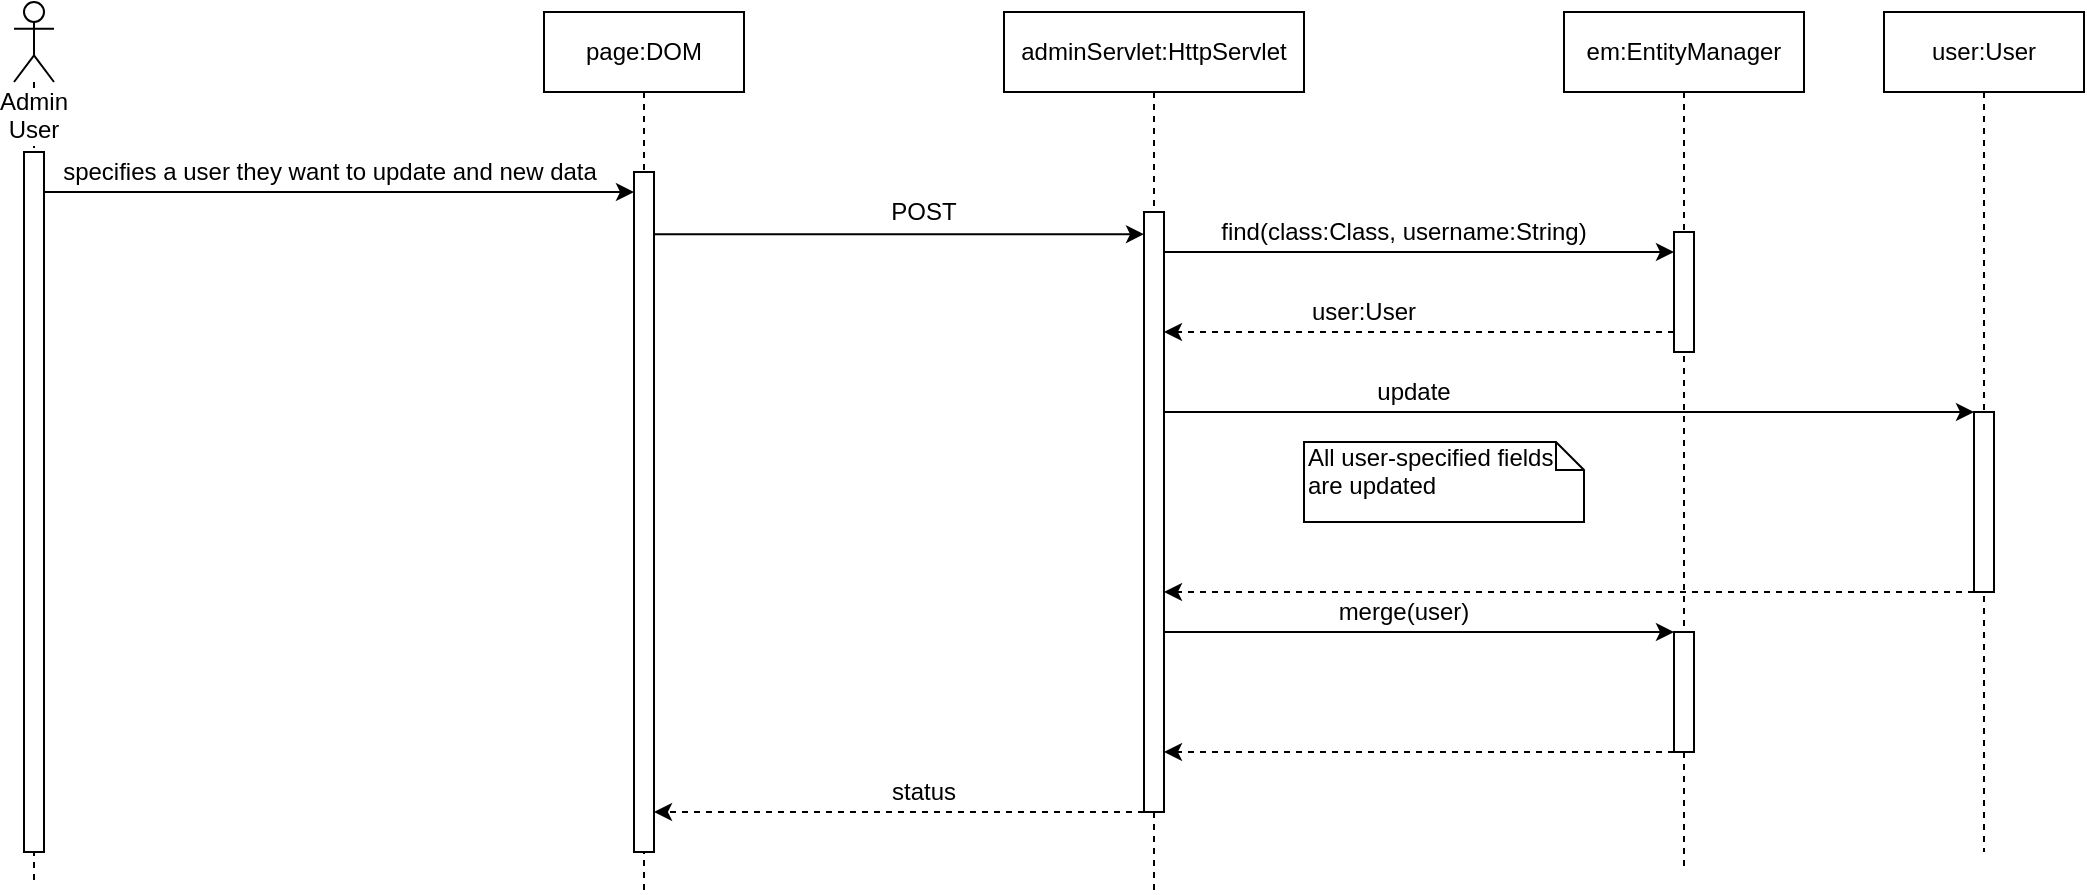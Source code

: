 <mxfile version="10.6.0" type="google"><diagram id="QBXTiD_17b8VoKjVjIOy" name="Page-1"><mxGraphModel dx="1010" dy="550" grid="1" gridSize="10" guides="1" tooltips="1" connect="1" arrows="1" fold="1" page="1" pageScale="1" pageWidth="850" pageHeight="1100" math="0" shadow="0"><root><mxCell id="0"/><mxCell id="1" parent="0"/><mxCell id="tekqLxIRSgJ-CBS5u8yE-1" value="page:DOM" style="shape=umlLifeline;perimeter=lifelinePerimeter;whiteSpace=wrap;html=1;container=1;collapsible=0;recursiveResize=0;outlineConnect=0;" vertex="1" parent="1"><mxGeometry x="470" y="60" width="100" height="440" as="geometry"/></mxCell><mxCell id="tekqLxIRSgJ-CBS5u8yE-2" value="" style="html=1;points=[];perimeter=orthogonalPerimeter;" vertex="1" parent="tekqLxIRSgJ-CBS5u8yE-1"><mxGeometry x="45" y="80" width="10" height="340" as="geometry"/></mxCell><mxCell id="tekqLxIRSgJ-CBS5u8yE-3" value="Admin User" style="shape=umlLifeline;participant=umlActor;perimeter=lifelinePerimeter;whiteSpace=wrap;html=1;container=1;collapsible=0;recursiveResize=0;verticalAlign=top;spacingTop=36;labelBackgroundColor=#ffffff;outlineConnect=0;size=40;" vertex="1" parent="1"><mxGeometry x="205" y="55" width="20" height="440" as="geometry"/></mxCell><mxCell id="tekqLxIRSgJ-CBS5u8yE-4" value="" style="html=1;points=[];perimeter=orthogonalPerimeter;" vertex="1" parent="tekqLxIRSgJ-CBS5u8yE-3"><mxGeometry x="5" y="75" width="10" height="350" as="geometry"/></mxCell><mxCell id="tekqLxIRSgJ-CBS5u8yE-5" value="specifies a user they want to update and new data" style="text;html=1;strokeColor=none;fillColor=none;align=center;verticalAlign=middle;whiteSpace=wrap;rounded=0;" vertex="1" parent="1"><mxGeometry x="222.5" y="130" width="280" height="20" as="geometry"/></mxCell><mxCell id="tekqLxIRSgJ-CBS5u8yE-6" value="" style="endArrow=classic;html=1;rounded=0;entryX=0;entryY=0.037;entryDx=0;entryDy=0;entryPerimeter=0;" edge="1" parent="1" source="tekqLxIRSgJ-CBS5u8yE-2" target="tekqLxIRSgJ-CBS5u8yE-9"><mxGeometry width="50" height="50" relative="1" as="geometry"><mxPoint x="532.5" y="167" as="sourcePoint"/><mxPoint x="760" y="167" as="targetPoint"/></mxGeometry></mxCell><mxCell id="tekqLxIRSgJ-CBS5u8yE-7" value="POST" style="text;html=1;strokeColor=none;fillColor=none;align=center;verticalAlign=middle;whiteSpace=wrap;rounded=0;" vertex="1" parent="1"><mxGeometry x="640" y="150" width="40" height="20" as="geometry"/></mxCell><mxCell id="tekqLxIRSgJ-CBS5u8yE-8" value="adminServlet:HttpServlet" style="shape=umlLifeline;perimeter=lifelinePerimeter;whiteSpace=wrap;html=1;container=1;collapsible=0;recursiveResize=0;outlineConnect=0;" vertex="1" parent="1"><mxGeometry x="700" y="60" width="150" height="440" as="geometry"/></mxCell><mxCell id="tekqLxIRSgJ-CBS5u8yE-9" value="" style="html=1;points=[];perimeter=orthogonalPerimeter;" vertex="1" parent="tekqLxIRSgJ-CBS5u8yE-8"><mxGeometry x="70" y="100" width="10" height="300" as="geometry"/></mxCell><mxCell id="tekqLxIRSgJ-CBS5u8yE-13" value="merge(user)" style="text;html=1;strokeColor=none;fillColor=none;align=center;verticalAlign=middle;whiteSpace=wrap;rounded=0;" vertex="1" parent="1"><mxGeometry x="860" y="350" width="80" height="20" as="geometry"/></mxCell><mxCell id="tekqLxIRSgJ-CBS5u8yE-14" value="em:EntityManager" style="shape=umlLifeline;perimeter=lifelinePerimeter;whiteSpace=wrap;html=1;container=1;collapsible=0;recursiveResize=0;outlineConnect=0;" vertex="1" parent="1"><mxGeometry x="980" y="60" width="120" height="430" as="geometry"/></mxCell><mxCell id="tekqLxIRSgJ-CBS5u8yE-15" value="" style="html=1;points=[];perimeter=orthogonalPerimeter;" vertex="1" parent="tekqLxIRSgJ-CBS5u8yE-14"><mxGeometry x="55" y="310" width="10" height="60" as="geometry"/></mxCell><mxCell id="tekqLxIRSgJ-CBS5u8yE-24" value="" style="html=1;points=[];perimeter=orthogonalPerimeter;" vertex="1" parent="tekqLxIRSgJ-CBS5u8yE-14"><mxGeometry x="55" y="110" width="10" height="60" as="geometry"/></mxCell><mxCell id="tekqLxIRSgJ-CBS5u8yE-18" value="status" style="text;html=1;strokeColor=none;fillColor=none;align=center;verticalAlign=middle;whiteSpace=wrap;rounded=0;" vertex="1" parent="1"><mxGeometry x="640" y="440" width="40" height="20" as="geometry"/></mxCell><mxCell id="tekqLxIRSgJ-CBS5u8yE-19" value="" style="endArrow=classic;html=1;" edge="1" parent="1" source="tekqLxIRSgJ-CBS5u8yE-4" target="tekqLxIRSgJ-CBS5u8yE-2"><mxGeometry width="50" height="50" relative="1" as="geometry"><mxPoint x="210" y="150" as="sourcePoint"/><mxPoint x="510" y="149.5" as="targetPoint"/><Array as="points"><mxPoint x="470" y="150"/></Array></mxGeometry></mxCell><mxCell id="tekqLxIRSgJ-CBS5u8yE-20" value="" style="endArrow=classic;html=1;dashed=1;" edge="1" parent="1" target="tekqLxIRSgJ-CBS5u8yE-9" source="tekqLxIRSgJ-CBS5u8yE-24"><mxGeometry width="50" height="50" relative="1" as="geometry"><mxPoint x="1010" y="220.5" as="sourcePoint"/><mxPoint x="790" y="220" as="targetPoint"/><Array as="points"><mxPoint x="960" y="220"/></Array></mxGeometry></mxCell><mxCell id="tekqLxIRSgJ-CBS5u8yE-23" value="find(class:Class, username:String)" style="text;html=1;strokeColor=none;fillColor=none;align=center;verticalAlign=middle;whiteSpace=wrap;rounded=0;" vertex="1" parent="1"><mxGeometry x="795" y="160" width="210" height="20" as="geometry"/></mxCell><mxCell id="tekqLxIRSgJ-CBS5u8yE-25" value="user:User" style="text;html=1;strokeColor=none;fillColor=none;align=center;verticalAlign=middle;whiteSpace=wrap;rounded=0;" vertex="1" parent="1"><mxGeometry x="850" y="200" width="60" height="20" as="geometry"/></mxCell><mxCell id="tekqLxIRSgJ-CBS5u8yE-28" value="update" style="text;html=1;strokeColor=none;fillColor=none;align=center;verticalAlign=middle;whiteSpace=wrap;rounded=0;" vertex="1" parent="1"><mxGeometry x="880" y="240" width="50" height="20" as="geometry"/></mxCell><mxCell id="tekqLxIRSgJ-CBS5u8yE-29" value="All user-specified fields are updated" style="shape=note;whiteSpace=wrap;html=1;size=14;verticalAlign=top;align=left;spacingTop=-6;" vertex="1" parent="1"><mxGeometry x="850" y="275" width="140" height="40" as="geometry"/></mxCell><mxCell id="tekqLxIRSgJ-CBS5u8yE-30" value="user:User" style="shape=umlLifeline;perimeter=lifelinePerimeter;whiteSpace=wrap;html=1;container=1;collapsible=0;recursiveResize=0;outlineConnect=0;" vertex="1" parent="1"><mxGeometry x="1140" y="60" width="100" height="420" as="geometry"/></mxCell><mxCell id="tekqLxIRSgJ-CBS5u8yE-31" value="" style="html=1;points=[];perimeter=orthogonalPerimeter;" vertex="1" parent="tekqLxIRSgJ-CBS5u8yE-30"><mxGeometry x="45" y="200" width="10" height="90" as="geometry"/></mxCell><mxCell id="tekqLxIRSgJ-CBS5u8yE-32" value="" style="endArrow=classic;html=1;dashed=1;" edge="1" parent="1" source="tekqLxIRSgJ-CBS5u8yE-31" target="tekqLxIRSgJ-CBS5u8yE-9"><mxGeometry width="50" height="50" relative="1" as="geometry"><mxPoint x="1155" y="339" as="sourcePoint"/><mxPoint x="795" y="339" as="targetPoint"/><Array as="points"><mxPoint x="1130" y="350"/></Array></mxGeometry></mxCell><mxCell id="tekqLxIRSgJ-CBS5u8yE-36" value="" style="endArrow=classic;html=1;rounded=0;" edge="1" parent="1" source="tekqLxIRSgJ-CBS5u8yE-9" target="tekqLxIRSgJ-CBS5u8yE-15"><mxGeometry width="50" height="50" relative="1" as="geometry"><mxPoint x="790" y="370" as="sourcePoint"/><mxPoint x="1000" y="370.5" as="targetPoint"/></mxGeometry></mxCell><mxCell id="tekqLxIRSgJ-CBS5u8yE-37" value="" style="endArrow=classic;html=1;rounded=0;" edge="1" parent="1" source="tekqLxIRSgJ-CBS5u8yE-9" target="tekqLxIRSgJ-CBS5u8yE-24"><mxGeometry width="50" height="50" relative="1" as="geometry"><mxPoint x="811.5" y="179.5" as="sourcePoint"/><mxPoint x="999" y="180" as="targetPoint"/><Array as="points"><mxPoint x="940" y="180"/></Array></mxGeometry></mxCell><mxCell id="tekqLxIRSgJ-CBS5u8yE-27" value="" style="endArrow=classic;html=1;rounded=0;" edge="1" parent="1" source="tekqLxIRSgJ-CBS5u8yE-9" target="tekqLxIRSgJ-CBS5u8yE-31"><mxGeometry width="50" height="50" relative="1" as="geometry"><mxPoint x="794" y="264.5" as="sourcePoint"/><mxPoint x="1126.5" y="264.5" as="targetPoint"/><Array as="points"><mxPoint x="1140" y="260"/></Array></mxGeometry></mxCell><mxCell id="tekqLxIRSgJ-CBS5u8yE-38" value="" style="endArrow=classic;html=1;dashed=1;" edge="1" parent="1" source="tekqLxIRSgJ-CBS5u8yE-15" target="tekqLxIRSgJ-CBS5u8yE-9"><mxGeometry width="50" height="50" relative="1" as="geometry"><mxPoint x="1000" y="430" as="sourcePoint"/><mxPoint x="795" y="429.5" as="targetPoint"/><Array as="points"><mxPoint x="950" y="430"/></Array></mxGeometry></mxCell><mxCell id="tekqLxIRSgJ-CBS5u8yE-39" value="" style="endArrow=classic;html=1;dashed=1;" edge="1" parent="1" source="tekqLxIRSgJ-CBS5u8yE-9" target="tekqLxIRSgJ-CBS5u8yE-2"><mxGeometry width="50" height="50" relative="1" as="geometry"><mxPoint x="735" y="440" as="sourcePoint"/><mxPoint x="530" y="440" as="targetPoint"/><Array as="points"><mxPoint x="670" y="460"/></Array></mxGeometry></mxCell></root></mxGraphModel></diagram></mxfile>